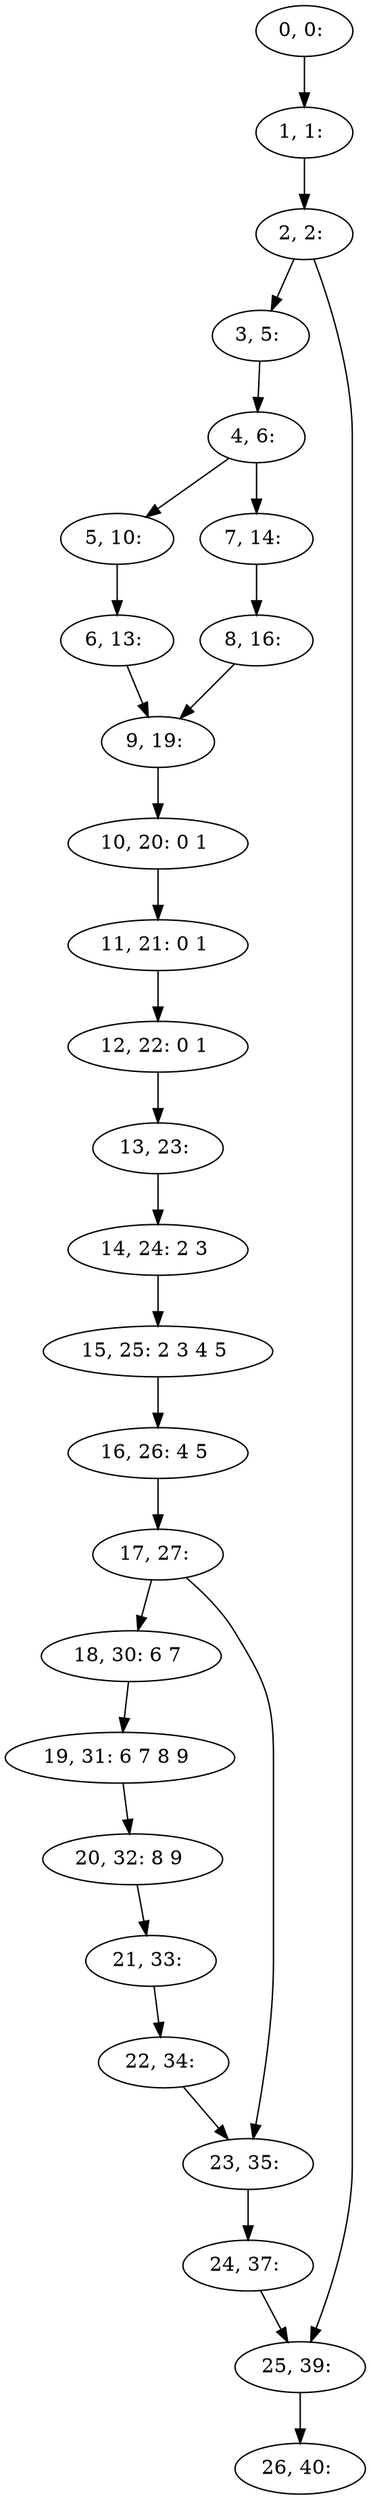 digraph G {
0[label="0, 0: "];
1[label="1, 1: "];
2[label="2, 2: "];
3[label="3, 5: "];
4[label="4, 6: "];
5[label="5, 10: "];
6[label="6, 13: "];
7[label="7, 14: "];
8[label="8, 16: "];
9[label="9, 19: "];
10[label="10, 20: 0 1 "];
11[label="11, 21: 0 1 "];
12[label="12, 22: 0 1 "];
13[label="13, 23: "];
14[label="14, 24: 2 3 "];
15[label="15, 25: 2 3 4 5 "];
16[label="16, 26: 4 5 "];
17[label="17, 27: "];
18[label="18, 30: 6 7 "];
19[label="19, 31: 6 7 8 9 "];
20[label="20, 32: 8 9 "];
21[label="21, 33: "];
22[label="22, 34: "];
23[label="23, 35: "];
24[label="24, 37: "];
25[label="25, 39: "];
26[label="26, 40: "];
0->1 ;
1->2 ;
2->3 ;
2->25 ;
3->4 ;
4->5 ;
4->7 ;
5->6 ;
6->9 ;
7->8 ;
8->9 ;
9->10 ;
10->11 ;
11->12 ;
12->13 ;
13->14 ;
14->15 ;
15->16 ;
16->17 ;
17->18 ;
17->23 ;
18->19 ;
19->20 ;
20->21 ;
21->22 ;
22->23 ;
23->24 ;
24->25 ;
25->26 ;
}
